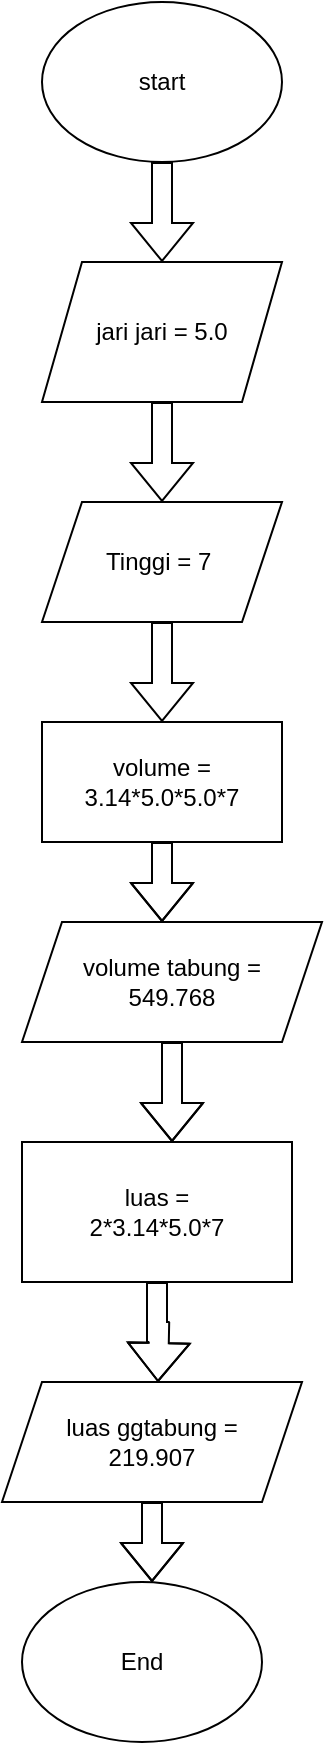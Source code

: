 <mxfile version="20.3.3" type="google"><diagram id="C5RBs43oDa-KdzZeNtuy" name="Page-1"><mxGraphModel grid="1" page="1" gridSize="10" guides="1" tooltips="1" connect="1" arrows="1" fold="1" pageScale="1" pageWidth="827" pageHeight="1169" math="0" shadow="0"><root><mxCell id="WIyWlLk6GJQsqaUBKTNV-0"/><mxCell id="WIyWlLk6GJQsqaUBKTNV-1" parent="WIyWlLk6GJQsqaUBKTNV-0"/><mxCell id="RIUR4O7tgOhgs7juy-Bk-9" style="edgeStyle=orthogonalEdgeStyle;shape=flexArrow;rounded=0;orthogonalLoop=1;jettySize=auto;html=1;exitX=0.5;exitY=1;exitDx=0;exitDy=0;entryX=0.5;entryY=0;entryDx=0;entryDy=0;" edge="1" parent="WIyWlLk6GJQsqaUBKTNV-1" source="RIUR4O7tgOhgs7juy-Bk-0" target="RIUR4O7tgOhgs7juy-Bk-1"><mxGeometry relative="1" as="geometry"/></mxCell><mxCell id="RIUR4O7tgOhgs7juy-Bk-0" value="&lt;font style=&quot;vertical-align: inherit;&quot;&gt;&lt;font style=&quot;vertical-align: inherit;&quot;&gt;start&lt;/font&gt;&lt;/font&gt;" style="ellipse;whiteSpace=wrap;html=1;" vertex="1" parent="WIyWlLk6GJQsqaUBKTNV-1"><mxGeometry x="160" y="40" width="120" height="80" as="geometry"/></mxCell><mxCell id="RIUR4O7tgOhgs7juy-Bk-8" style="edgeStyle=orthogonalEdgeStyle;shape=flexArrow;rounded=0;orthogonalLoop=1;jettySize=auto;html=1;exitX=0.5;exitY=1;exitDx=0;exitDy=0;entryX=0.5;entryY=0;entryDx=0;entryDy=0;" edge="1" parent="WIyWlLk6GJQsqaUBKTNV-1" source="RIUR4O7tgOhgs7juy-Bk-1" target="RIUR4O7tgOhgs7juy-Bk-3"><mxGeometry relative="1" as="geometry"/></mxCell><mxCell id="RIUR4O7tgOhgs7juy-Bk-1" value="&lt;font style=&quot;vertical-align: inherit;&quot;&gt;&lt;font style=&quot;vertical-align: inherit;&quot;&gt;jari jari = 5.0&lt;/font&gt;&lt;/font&gt;" style="shape=parallelogram;perimeter=parallelogramPerimeter;whiteSpace=wrap;html=1;fixedSize=1;" vertex="1" parent="WIyWlLk6GJQsqaUBKTNV-1"><mxGeometry x="160" y="170" width="120" height="70" as="geometry"/></mxCell><mxCell id="RIUR4O7tgOhgs7juy-Bk-10" style="edgeStyle=orthogonalEdgeStyle;shape=flexArrow;rounded=0;orthogonalLoop=1;jettySize=auto;html=1;exitX=0.5;exitY=1;exitDx=0;exitDy=0;entryX=0.5;entryY=0;entryDx=0;entryDy=0;" edge="1" parent="WIyWlLk6GJQsqaUBKTNV-1" source="RIUR4O7tgOhgs7juy-Bk-3" target="RIUR4O7tgOhgs7juy-Bk-4"><mxGeometry relative="1" as="geometry"/></mxCell><mxCell id="RIUR4O7tgOhgs7juy-Bk-3" value="Tinggi = 7&amp;nbsp;&lt;br&gt;" style="shape=parallelogram;perimeter=parallelogramPerimeter;whiteSpace=wrap;html=1;fixedSize=1;" vertex="1" parent="WIyWlLk6GJQsqaUBKTNV-1"><mxGeometry x="160" y="290" width="120" height="60" as="geometry"/></mxCell><mxCell id="RIUR4O7tgOhgs7juy-Bk-7" style="edgeStyle=orthogonalEdgeStyle;shape=flexArrow;rounded=0;orthogonalLoop=1;jettySize=auto;html=1;" edge="1" parent="WIyWlLk6GJQsqaUBKTNV-1" source="RIUR4O7tgOhgs7juy-Bk-4"><mxGeometry relative="1" as="geometry"><mxPoint x="220" y="500" as="targetPoint"/></mxGeometry></mxCell><mxCell id="RIUR4O7tgOhgs7juy-Bk-4" value="volume =&lt;br&gt;3.14*5.0*5.0*7" style="rounded=0;whiteSpace=wrap;html=1;" vertex="1" parent="WIyWlLk6GJQsqaUBKTNV-1"><mxGeometry x="160" y="400" width="120" height="60" as="geometry"/></mxCell><mxCell id="RIUR4O7tgOhgs7juy-Bk-16" style="edgeStyle=orthogonalEdgeStyle;shape=flexArrow;rounded=0;orthogonalLoop=1;jettySize=auto;html=1;exitX=0.5;exitY=1;exitDx=0;exitDy=0;" edge="1" parent="WIyWlLk6GJQsqaUBKTNV-1" source="RIUR4O7tgOhgs7juy-Bk-12"><mxGeometry relative="1" as="geometry"><mxPoint x="225" y="610" as="targetPoint"/></mxGeometry></mxCell><mxCell id="RIUR4O7tgOhgs7juy-Bk-12" value="volume tabung =&lt;br&gt;549.768" style="shape=parallelogram;perimeter=parallelogramPerimeter;whiteSpace=wrap;html=1;fixedSize=1;" vertex="1" parent="WIyWlLk6GJQsqaUBKTNV-1"><mxGeometry x="150" y="500" width="150" height="60" as="geometry"/></mxCell><mxCell id="RIUR4O7tgOhgs7juy-Bk-18" style="edgeStyle=orthogonalEdgeStyle;shape=flexArrow;rounded=0;orthogonalLoop=1;jettySize=auto;html=1;exitX=0.5;exitY=1;exitDx=0;exitDy=0;" edge="1" parent="WIyWlLk6GJQsqaUBKTNV-1" source="RIUR4O7tgOhgs7juy-Bk-17"><mxGeometry relative="1" as="geometry"><mxPoint x="218" y="730" as="targetPoint"/></mxGeometry></mxCell><mxCell id="RIUR4O7tgOhgs7juy-Bk-17" value="luas =&lt;br&gt;2*3.14*5.0*7" style="rounded=0;whiteSpace=wrap;html=1;" vertex="1" parent="WIyWlLk6GJQsqaUBKTNV-1"><mxGeometry x="150" y="610" width="135" height="70" as="geometry"/></mxCell><mxCell id="RIUR4O7tgOhgs7juy-Bk-20" style="edgeStyle=orthogonalEdgeStyle;shape=flexArrow;rounded=0;orthogonalLoop=1;jettySize=auto;html=1;exitX=0.5;exitY=1;exitDx=0;exitDy=0;" edge="1" parent="WIyWlLk6GJQsqaUBKTNV-1" source="RIUR4O7tgOhgs7juy-Bk-19"><mxGeometry relative="1" as="geometry"><mxPoint x="215" y="830" as="targetPoint"/></mxGeometry></mxCell><mxCell id="RIUR4O7tgOhgs7juy-Bk-19" value="luas ggtabung =&lt;br&gt;219.907" style="shape=parallelogram;perimeter=parallelogramPerimeter;whiteSpace=wrap;html=1;fixedSize=1;" vertex="1" parent="WIyWlLk6GJQsqaUBKTNV-1"><mxGeometry x="140" y="730" width="150" height="60" as="geometry"/></mxCell><mxCell id="RIUR4O7tgOhgs7juy-Bk-21" value="End" style="ellipse;whiteSpace=wrap;html=1;" vertex="1" parent="WIyWlLk6GJQsqaUBKTNV-1"><mxGeometry x="150" y="830" width="120" height="80" as="geometry"/></mxCell></root></mxGraphModel></diagram></mxfile>